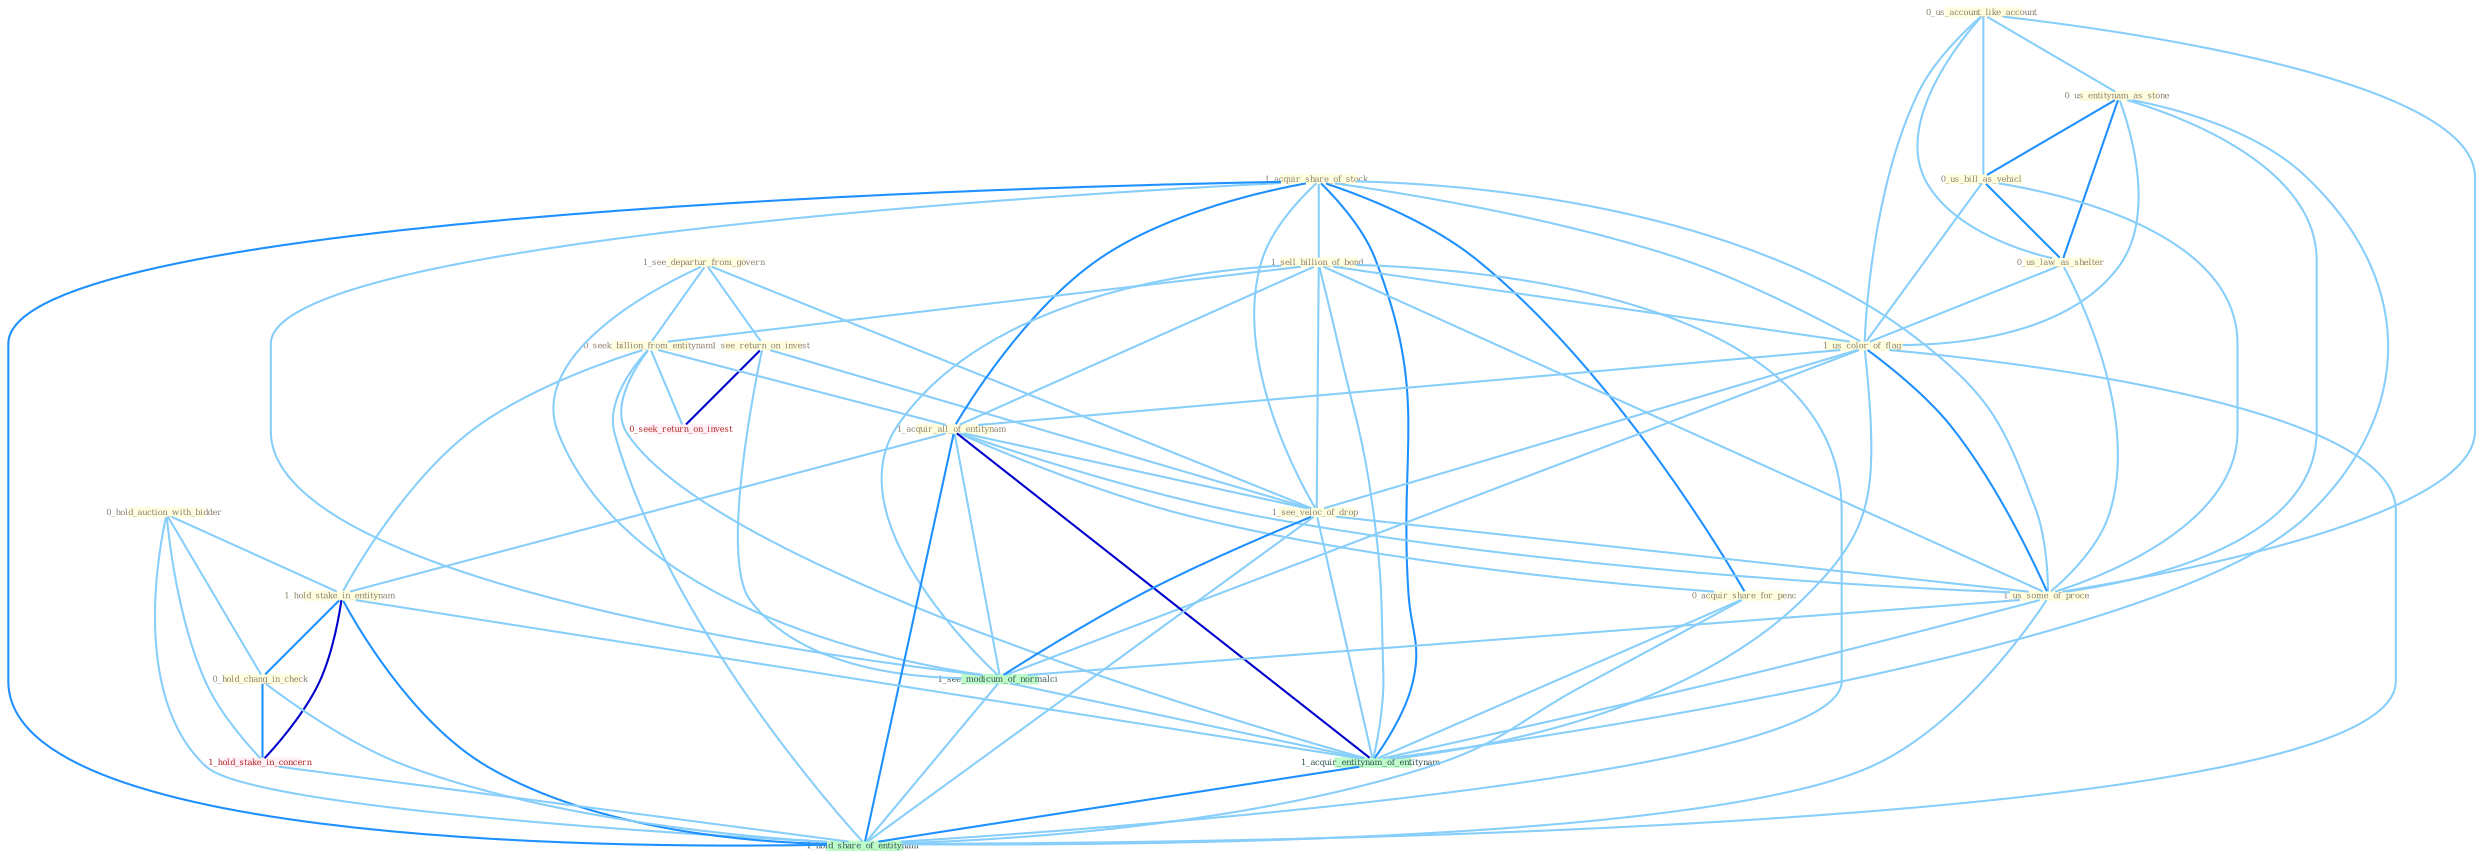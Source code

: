 Graph G{ 
    node
    [shape=polygon,style=filled,width=.5,height=.06,color="#BDFCC9",fixedsize=true,fontsize=4,
    fontcolor="#2f4f4f"];
    {node
    [color="#ffffe0", fontcolor="#8b7d6b"] "1_see_departur_from_govern " "1_see_return_on_invest " "0_hold_auction_with_bidder " "0_us_account_like_account " "0_us_entitynam_as_stone " "1_acquir_share_of_stock " "0_us_bill_as_vehicl " "1_sell_billion_of_bond " "0_us_law_as_shelter " "0_seek_billion_from_entitynam " "1_us_color_of_flag " "1_acquir_all_of_entitynam " "1_see_veloc_of_drop " "1_us_some_of_proce " "1_hold_stake_in_entitynam " "0_acquir_share_for_penc " "0_hold_chang_in_check "}
{node [color="#fff0f5", fontcolor="#b22222"] "1_hold_stake_in_concern " "0_seek_return_on_invest "}
edge [color="#B0E2FF"];

	"1_see_departur_from_govern " -- "1_see_return_on_invest " [w="1", color="#87cefa" ];
	"1_see_departur_from_govern " -- "0_seek_billion_from_entitynam " [w="1", color="#87cefa" ];
	"1_see_departur_from_govern " -- "1_see_veloc_of_drop " [w="1", color="#87cefa" ];
	"1_see_departur_from_govern " -- "1_see_modicum_of_normalci " [w="1", color="#87cefa" ];
	"1_see_return_on_invest " -- "1_see_veloc_of_drop " [w="1", color="#87cefa" ];
	"1_see_return_on_invest " -- "0_seek_return_on_invest " [w="3", color="#0000cd" , len=0.6];
	"1_see_return_on_invest " -- "1_see_modicum_of_normalci " [w="1", color="#87cefa" ];
	"0_hold_auction_with_bidder " -- "1_hold_stake_in_entitynam " [w="1", color="#87cefa" ];
	"0_hold_auction_with_bidder " -- "0_hold_chang_in_check " [w="1", color="#87cefa" ];
	"0_hold_auction_with_bidder " -- "1_hold_stake_in_concern " [w="1", color="#87cefa" ];
	"0_hold_auction_with_bidder " -- "1_hold_share_of_entitynam " [w="1", color="#87cefa" ];
	"0_us_account_like_account " -- "0_us_entitynam_as_stone " [w="1", color="#87cefa" ];
	"0_us_account_like_account " -- "0_us_bill_as_vehicl " [w="1", color="#87cefa" ];
	"0_us_account_like_account " -- "0_us_law_as_shelter " [w="1", color="#87cefa" ];
	"0_us_account_like_account " -- "1_us_color_of_flag " [w="1", color="#87cefa" ];
	"0_us_account_like_account " -- "1_us_some_of_proce " [w="1", color="#87cefa" ];
	"0_us_entitynam_as_stone " -- "0_us_bill_as_vehicl " [w="2", color="#1e90ff" , len=0.8];
	"0_us_entitynam_as_stone " -- "0_us_law_as_shelter " [w="2", color="#1e90ff" , len=0.8];
	"0_us_entitynam_as_stone " -- "1_us_color_of_flag " [w="1", color="#87cefa" ];
	"0_us_entitynam_as_stone " -- "1_us_some_of_proce " [w="1", color="#87cefa" ];
	"0_us_entitynam_as_stone " -- "1_acquir_entitynam_of_entitynam " [w="1", color="#87cefa" ];
	"1_acquir_share_of_stock " -- "1_sell_billion_of_bond " [w="1", color="#87cefa" ];
	"1_acquir_share_of_stock " -- "1_us_color_of_flag " [w="1", color="#87cefa" ];
	"1_acquir_share_of_stock " -- "1_acquir_all_of_entitynam " [w="2", color="#1e90ff" , len=0.8];
	"1_acquir_share_of_stock " -- "1_see_veloc_of_drop " [w="1", color="#87cefa" ];
	"1_acquir_share_of_stock " -- "1_us_some_of_proce " [w="1", color="#87cefa" ];
	"1_acquir_share_of_stock " -- "0_acquir_share_for_penc " [w="2", color="#1e90ff" , len=0.8];
	"1_acquir_share_of_stock " -- "1_see_modicum_of_normalci " [w="1", color="#87cefa" ];
	"1_acquir_share_of_stock " -- "1_acquir_entitynam_of_entitynam " [w="2", color="#1e90ff" , len=0.8];
	"1_acquir_share_of_stock " -- "1_hold_share_of_entitynam " [w="2", color="#1e90ff" , len=0.8];
	"0_us_bill_as_vehicl " -- "0_us_law_as_shelter " [w="2", color="#1e90ff" , len=0.8];
	"0_us_bill_as_vehicl " -- "1_us_color_of_flag " [w="1", color="#87cefa" ];
	"0_us_bill_as_vehicl " -- "1_us_some_of_proce " [w="1", color="#87cefa" ];
	"1_sell_billion_of_bond " -- "0_seek_billion_from_entitynam " [w="1", color="#87cefa" ];
	"1_sell_billion_of_bond " -- "1_us_color_of_flag " [w="1", color="#87cefa" ];
	"1_sell_billion_of_bond " -- "1_acquir_all_of_entitynam " [w="1", color="#87cefa" ];
	"1_sell_billion_of_bond " -- "1_see_veloc_of_drop " [w="1", color="#87cefa" ];
	"1_sell_billion_of_bond " -- "1_us_some_of_proce " [w="1", color="#87cefa" ];
	"1_sell_billion_of_bond " -- "1_see_modicum_of_normalci " [w="1", color="#87cefa" ];
	"1_sell_billion_of_bond " -- "1_acquir_entitynam_of_entitynam " [w="1", color="#87cefa" ];
	"1_sell_billion_of_bond " -- "1_hold_share_of_entitynam " [w="1", color="#87cefa" ];
	"0_us_law_as_shelter " -- "1_us_color_of_flag " [w="1", color="#87cefa" ];
	"0_us_law_as_shelter " -- "1_us_some_of_proce " [w="1", color="#87cefa" ];
	"0_seek_billion_from_entitynam " -- "1_acquir_all_of_entitynam " [w="1", color="#87cefa" ];
	"0_seek_billion_from_entitynam " -- "1_hold_stake_in_entitynam " [w="1", color="#87cefa" ];
	"0_seek_billion_from_entitynam " -- "0_seek_return_on_invest " [w="1", color="#87cefa" ];
	"0_seek_billion_from_entitynam " -- "1_acquir_entitynam_of_entitynam " [w="1", color="#87cefa" ];
	"0_seek_billion_from_entitynam " -- "1_hold_share_of_entitynam " [w="1", color="#87cefa" ];
	"1_us_color_of_flag " -- "1_acquir_all_of_entitynam " [w="1", color="#87cefa" ];
	"1_us_color_of_flag " -- "1_see_veloc_of_drop " [w="1", color="#87cefa" ];
	"1_us_color_of_flag " -- "1_us_some_of_proce " [w="2", color="#1e90ff" , len=0.8];
	"1_us_color_of_flag " -- "1_see_modicum_of_normalci " [w="1", color="#87cefa" ];
	"1_us_color_of_flag " -- "1_acquir_entitynam_of_entitynam " [w="1", color="#87cefa" ];
	"1_us_color_of_flag " -- "1_hold_share_of_entitynam " [w="1", color="#87cefa" ];
	"1_acquir_all_of_entitynam " -- "1_see_veloc_of_drop " [w="1", color="#87cefa" ];
	"1_acquir_all_of_entitynam " -- "1_us_some_of_proce " [w="1", color="#87cefa" ];
	"1_acquir_all_of_entitynam " -- "1_hold_stake_in_entitynam " [w="1", color="#87cefa" ];
	"1_acquir_all_of_entitynam " -- "0_acquir_share_for_penc " [w="1", color="#87cefa" ];
	"1_acquir_all_of_entitynam " -- "1_see_modicum_of_normalci " [w="1", color="#87cefa" ];
	"1_acquir_all_of_entitynam " -- "1_acquir_entitynam_of_entitynam " [w="3", color="#0000cd" , len=0.6];
	"1_acquir_all_of_entitynam " -- "1_hold_share_of_entitynam " [w="2", color="#1e90ff" , len=0.8];
	"1_see_veloc_of_drop " -- "1_us_some_of_proce " [w="1", color="#87cefa" ];
	"1_see_veloc_of_drop " -- "1_see_modicum_of_normalci " [w="2", color="#1e90ff" , len=0.8];
	"1_see_veloc_of_drop " -- "1_acquir_entitynam_of_entitynam " [w="1", color="#87cefa" ];
	"1_see_veloc_of_drop " -- "1_hold_share_of_entitynam " [w="1", color="#87cefa" ];
	"1_us_some_of_proce " -- "1_see_modicum_of_normalci " [w="1", color="#87cefa" ];
	"1_us_some_of_proce " -- "1_acquir_entitynam_of_entitynam " [w="1", color="#87cefa" ];
	"1_us_some_of_proce " -- "1_hold_share_of_entitynam " [w="1", color="#87cefa" ];
	"1_hold_stake_in_entitynam " -- "0_hold_chang_in_check " [w="2", color="#1e90ff" , len=0.8];
	"1_hold_stake_in_entitynam " -- "1_hold_stake_in_concern " [w="3", color="#0000cd" , len=0.6];
	"1_hold_stake_in_entitynam " -- "1_acquir_entitynam_of_entitynam " [w="1", color="#87cefa" ];
	"1_hold_stake_in_entitynam " -- "1_hold_share_of_entitynam " [w="2", color="#1e90ff" , len=0.8];
	"0_acquir_share_for_penc " -- "1_acquir_entitynam_of_entitynam " [w="1", color="#87cefa" ];
	"0_acquir_share_for_penc " -- "1_hold_share_of_entitynam " [w="1", color="#87cefa" ];
	"0_hold_chang_in_check " -- "1_hold_stake_in_concern " [w="2", color="#1e90ff" , len=0.8];
	"0_hold_chang_in_check " -- "1_hold_share_of_entitynam " [w="1", color="#87cefa" ];
	"1_hold_stake_in_concern " -- "1_hold_share_of_entitynam " [w="1", color="#87cefa" ];
	"1_see_modicum_of_normalci " -- "1_acquir_entitynam_of_entitynam " [w="1", color="#87cefa" ];
	"1_see_modicum_of_normalci " -- "1_hold_share_of_entitynam " [w="1", color="#87cefa" ];
	"1_acquir_entitynam_of_entitynam " -- "1_hold_share_of_entitynam " [w="2", color="#1e90ff" , len=0.8];
}